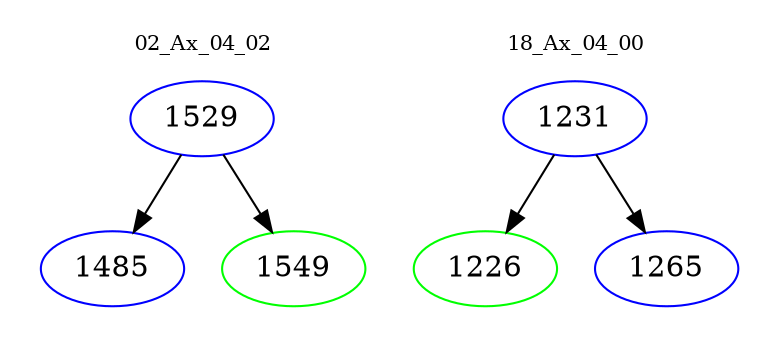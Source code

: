 digraph{
subgraph cluster_0 {
color = white
label = "02_Ax_04_02";
fontsize=10;
T0_1529 [label="1529", color="blue"]
T0_1529 -> T0_1485 [color="black"]
T0_1485 [label="1485", color="blue"]
T0_1529 -> T0_1549 [color="black"]
T0_1549 [label="1549", color="green"]
}
subgraph cluster_1 {
color = white
label = "18_Ax_04_00";
fontsize=10;
T1_1231 [label="1231", color="blue"]
T1_1231 -> T1_1226 [color="black"]
T1_1226 [label="1226", color="green"]
T1_1231 -> T1_1265 [color="black"]
T1_1265 [label="1265", color="blue"]
}
}
